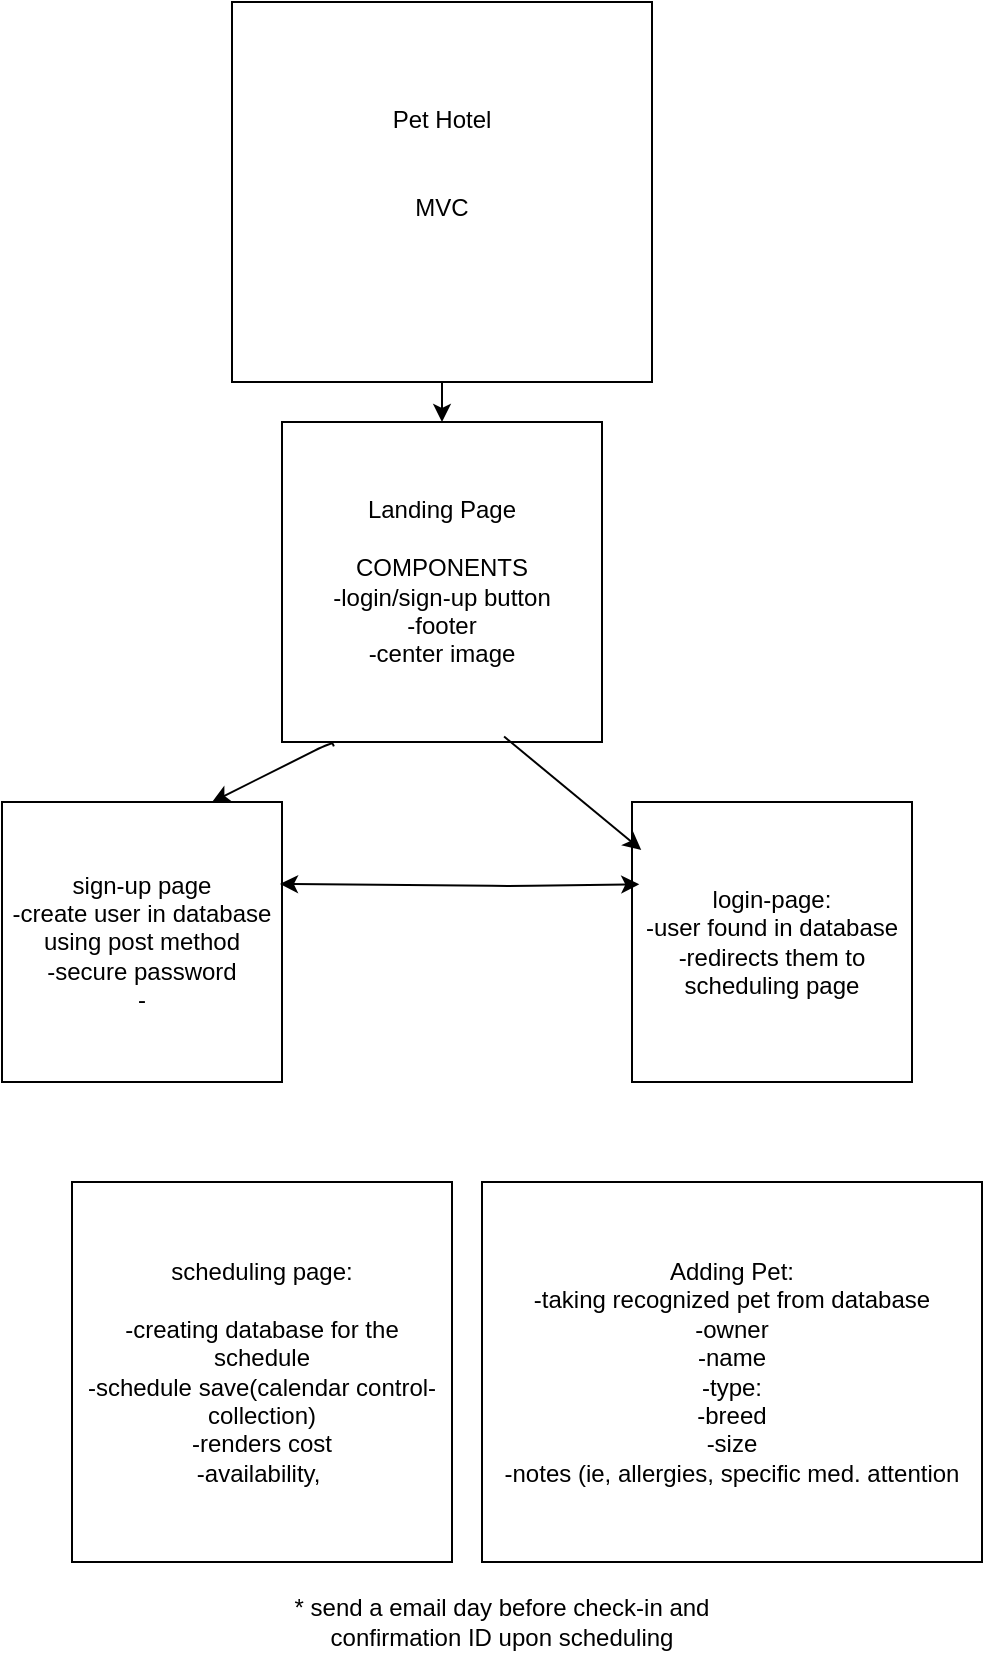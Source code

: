 <mxfile version="13.10.1" type="github">
  <diagram id="0utHVczYUSiXWPUGwOVk" name="Page-1">
    <mxGraphModel dx="5030" dy="3345" grid="1" gridSize="10" guides="1" tooltips="1" connect="1" arrows="1" fold="1" page="1" pageScale="1" pageWidth="850" pageHeight="1100" math="0" shadow="0">
      <root>
        <mxCell id="0" />
        <mxCell id="1" parent="0" />
        <mxCell id="Vwe0XmgU0pZh7CUIuM2c-1" value="Pet Hotel&lt;br&gt;&lt;br&gt;&lt;br&gt;MVC&lt;br&gt;&lt;br&gt;&lt;br&gt;" style="rounded=0;whiteSpace=wrap;html=1;" parent="1" vertex="1">
          <mxGeometry x="280" y="180" width="210" height="190" as="geometry" />
        </mxCell>
        <mxCell id="Vwe0XmgU0pZh7CUIuM2c-2" value="Landing Page&lt;br&gt;&amp;nbsp;&lt;br&gt;COMPONENTS&lt;br&gt;-login/sign-up button&lt;br&gt;-footer&lt;br&gt;-center image&lt;br&gt;" style="whiteSpace=wrap;html=1;aspect=fixed;" parent="1" vertex="1">
          <mxGeometry x="305" y="390" width="160" height="160" as="geometry" />
        </mxCell>
        <mxCell id="Vwe0XmgU0pZh7CUIuM2c-3" value="sign-up page&lt;br&gt;-create user in database using post method&lt;br&gt;-secure password&lt;br&gt;-" style="whiteSpace=wrap;html=1;aspect=fixed;" parent="1" vertex="1">
          <mxGeometry x="165" y="580" width="140" height="140" as="geometry" />
        </mxCell>
        <mxCell id="Vwe0XmgU0pZh7CUIuM2c-4" value="scheduling page:&lt;br&gt;&lt;br&gt;-creating database for the schedule&lt;br&gt;-schedule save(calendar control- collection)&lt;br&gt;-renders cost&lt;br&gt;-availability,&amp;nbsp;" style="whiteSpace=wrap;html=1;aspect=fixed;" parent="1" vertex="1">
          <mxGeometry x="200" y="770" width="190" height="190" as="geometry" />
        </mxCell>
        <mxCell id="Vwe0XmgU0pZh7CUIuM2c-5" value="login-page:&lt;br&gt;-user found in database&lt;br&gt;-redirects them to scheduling page" style="whiteSpace=wrap;html=1;aspect=fixed;" parent="1" vertex="1">
          <mxGeometry x="480" y="580" width="140" height="140" as="geometry" />
        </mxCell>
        <mxCell id="4mXOWuFGNiHWBbHIUCKJ-1" value="" style="endArrow=classic;html=1;exitX=0.5;exitY=1;exitDx=0;exitDy=0;entryX=0.5;entryY=0;entryDx=0;entryDy=0;" parent="1" source="Vwe0XmgU0pZh7CUIuM2c-1" target="Vwe0XmgU0pZh7CUIuM2c-2" edge="1">
          <mxGeometry width="50" height="50" relative="1" as="geometry">
            <mxPoint x="400" y="610" as="sourcePoint" />
            <mxPoint x="450" y="560" as="targetPoint" />
          </mxGeometry>
        </mxCell>
        <mxCell id="4mXOWuFGNiHWBbHIUCKJ-2" value="Adding Pet:&lt;br&gt;-taking recognized pet from database&lt;br&gt;-owner&lt;br&gt;-name&lt;br&gt;-type:&lt;br&gt;-breed&lt;br&gt;-size&lt;br&gt;-notes (ie, allergies, specific med. attention" style="rounded=0;whiteSpace=wrap;html=1;" parent="1" vertex="1">
          <mxGeometry x="405" y="770" width="250" height="190" as="geometry" />
        </mxCell>
        <mxCell id="4mXOWuFGNiHWBbHIUCKJ-5" value="* send a email day before check-in and confirmation ID upon scheduling" style="text;html=1;strokeColor=none;fillColor=none;align=center;verticalAlign=middle;whiteSpace=wrap;rounded=0;" parent="1" vertex="1">
          <mxGeometry x="310" y="980" width="210" height="20" as="geometry" />
        </mxCell>
        <mxCell id="CkOo3bGGlcg4BDXd3EiX-1" value="" style="endArrow=classic;html=1;exitX=0.694;exitY=0.983;exitDx=0;exitDy=0;exitPerimeter=0;entryX=0.033;entryY=0.171;entryDx=0;entryDy=0;entryPerimeter=0;" edge="1" parent="1" source="Vwe0XmgU0pZh7CUIuM2c-2" target="Vwe0XmgU0pZh7CUIuM2c-5">
          <mxGeometry width="50" height="50" relative="1" as="geometry">
            <mxPoint x="390" y="610" as="sourcePoint" />
            <mxPoint x="440" y="560" as="targetPoint" />
          </mxGeometry>
        </mxCell>
        <mxCell id="CkOo3bGGlcg4BDXd3EiX-2" value="" style="endArrow=classic;html=1;exitX=0.162;exitY=1.014;exitDx=0;exitDy=0;entryX=0.75;entryY=0;entryDx=0;entryDy=0;exitPerimeter=0;" edge="1" parent="1" source="Vwe0XmgU0pZh7CUIuM2c-2" target="Vwe0XmgU0pZh7CUIuM2c-3">
          <mxGeometry width="50" height="50" relative="1" as="geometry">
            <mxPoint x="390" y="610" as="sourcePoint" />
            <mxPoint x="440" y="560" as="targetPoint" />
            <Array as="points">
              <mxPoint x="330" y="550" />
            </Array>
          </mxGeometry>
        </mxCell>
        <mxCell id="CkOo3bGGlcg4BDXd3EiX-3" value="" style="endArrow=classic;startArrow=classic;html=1;entryX=0.026;entryY=0.294;entryDx=0;entryDy=0;entryPerimeter=0;" edge="1" parent="1" target="Vwe0XmgU0pZh7CUIuM2c-5">
          <mxGeometry width="50" height="50" relative="1" as="geometry">
            <mxPoint x="304" y="621" as="sourcePoint" />
            <mxPoint x="440" y="560" as="targetPoint" />
            <Array as="points">
              <mxPoint x="420" y="622" />
            </Array>
          </mxGeometry>
        </mxCell>
      </root>
    </mxGraphModel>
  </diagram>
</mxfile>

